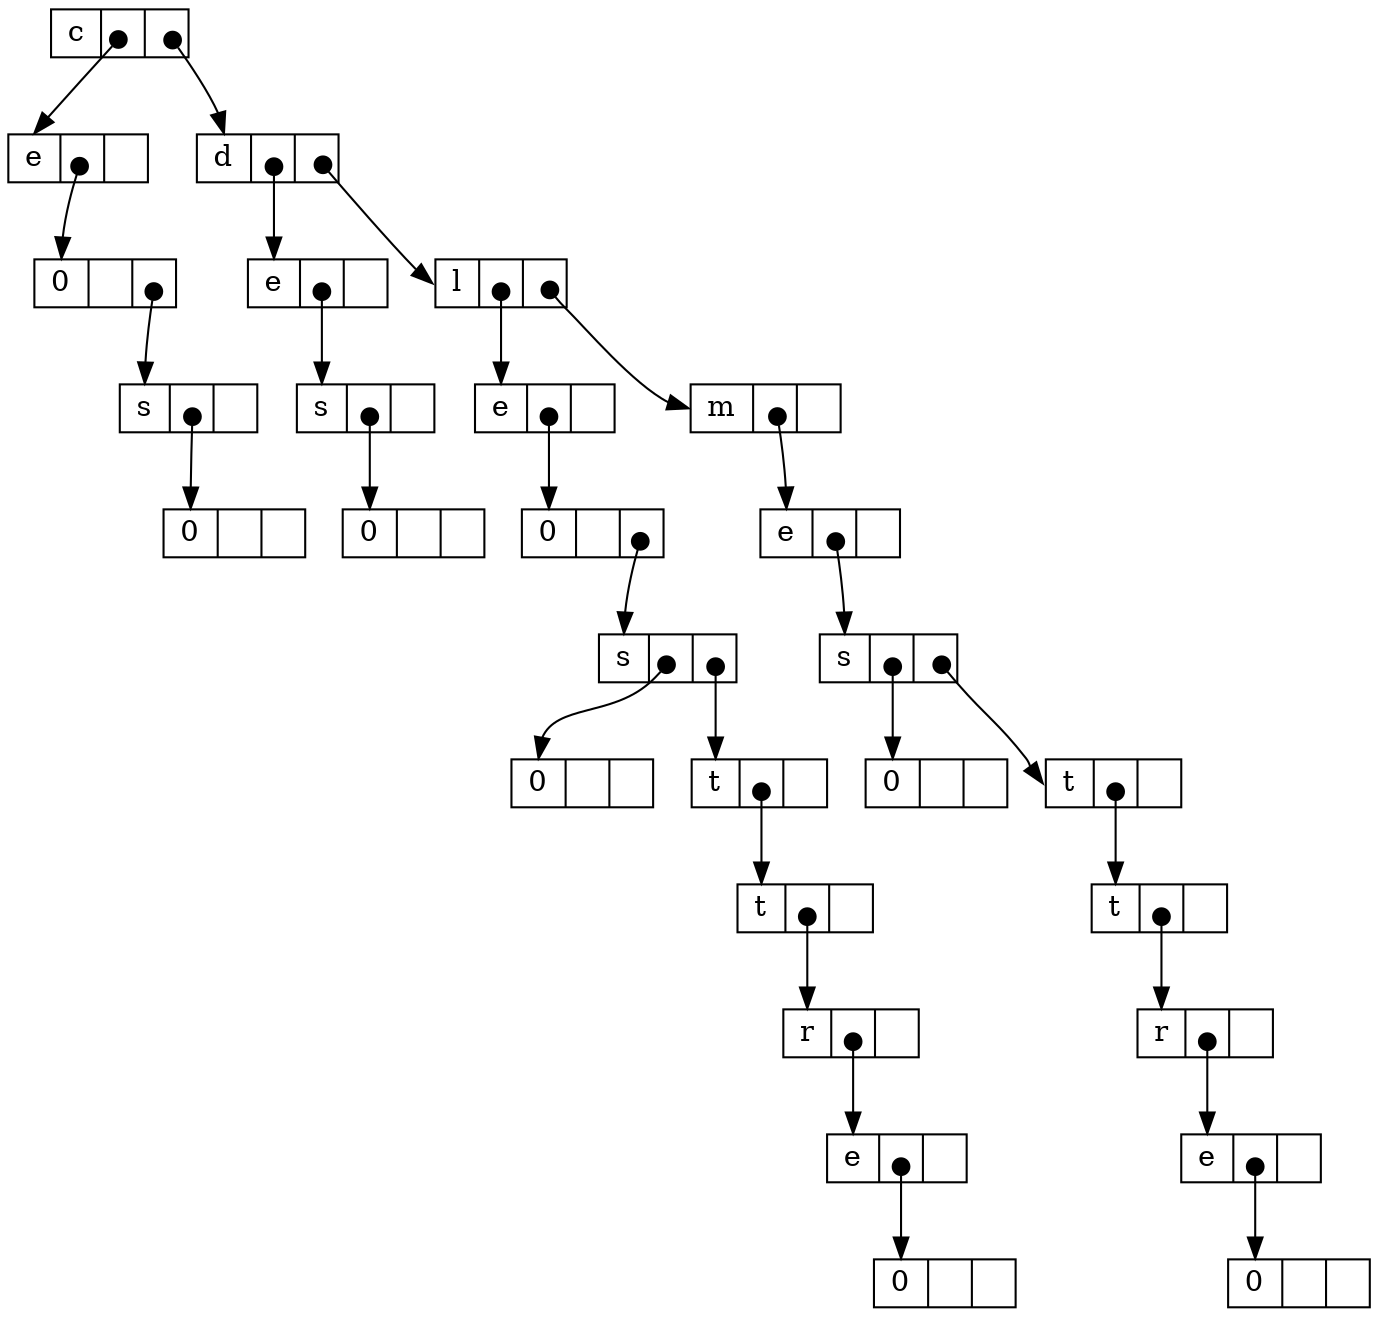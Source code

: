 digraph arbre {
node [shape=record, height=.1]
edge [tailclip=false, arrowtail=dot, dir=both];

n0x207a250 [label="<lettre> c | <gauche> | <droit>";]
n0x207a250:gauche:c -> n0x207a270:lettre;
n0x207a270 [label="<lettre> e | <gauche> | <droit>";]
n0x207a270:gauche:c -> n0x207a290:lettre;
n0x207a290 [label="<lettre> \0 | <gauche> | <droit>";]
n0x207a290:droit:c -> n0x207a2b0:lettre;
n0x207a2b0 [label="<lettre> s | <gauche> | <droit>";]
n0x207a2b0:gauche:c -> n0x207a2d0:lettre;
n0x207a2d0 [label="<lettre> \0 | <gauche> | <droit>";]
n0x207a250:droit:c -> n0x207a2f0:lettre;
n0x207a2f0 [label="<lettre> d | <gauche> | <droit>";]
n0x207a2f0:gauche:c -> n0x207a310:lettre;
n0x207a310 [label="<lettre> e | <gauche> | <droit>";]
n0x207a310:gauche:c -> n0x207a330:lettre;
n0x207a330 [label="<lettre> s | <gauche> | <droit>";]
n0x207a330:gauche:c -> n0x207a350:lettre;
n0x207a350 [label="<lettre> \0 | <gauche> | <droit>";]
n0x207a2f0:droit:c -> n0x207a370:lettre;
n0x207a370 [label="<lettre> l | <gauche> | <droit>";]
n0x207a370:gauche:c -> n0x207a390:lettre;
n0x207a390 [label="<lettre> e | <gauche> | <droit>";]
n0x207a390:gauche:c -> n0x207a3b0:lettre;
n0x207a3b0 [label="<lettre> \0 | <gauche> | <droit>";]
n0x207a3b0:droit:c -> n0x207a3d0:lettre;
n0x207a3d0 [label="<lettre> s | <gauche> | <droit>";]
n0x207a3d0:gauche:c -> n0x207a3f0:lettre;
n0x207a3f0 [label="<lettre> \0 | <gauche> | <droit>";]
n0x207a3d0:droit:c -> n0x207a410:lettre;
n0x207a410 [label="<lettre> t | <gauche> | <droit>";]
n0x207a410:gauche:c -> n0x207a430:lettre;
n0x207a430 [label="<lettre> t | <gauche> | <droit>";]
n0x207a430:gauche:c -> n0x207a450:lettre;
n0x207a450 [label="<lettre> r | <gauche> | <droit>";]
n0x207a450:gauche:c -> n0x207a470:lettre;
n0x207a470 [label="<lettre> e | <gauche> | <droit>";]
n0x207a470:gauche:c -> n0x207a490:lettre;
n0x207a490 [label="<lettre> \0 | <gauche> | <droit>";]
n0x207a370:droit:c -> n0x207a4b0:lettre;
n0x207a4b0 [label="<lettre> m | <gauche> | <droit>";]
n0x207a4b0:gauche:c -> n0x207a4d0:lettre;
n0x207a4d0 [label="<lettre> e | <gauche> | <droit>";]
n0x207a4d0:gauche:c -> n0x207a4f0:lettre;
n0x207a4f0 [label="<lettre> s | <gauche> | <droit>";]
n0x207a4f0:gauche:c -> n0x207a510:lettre;
n0x207a510 [label="<lettre> \0 | <gauche> | <droit>";]
n0x207a4f0:droit:c -> n0x207a530:lettre;
n0x207a530 [label="<lettre> t | <gauche> | <droit>";]
n0x207a530:gauche:c -> n0x207a550:lettre;
n0x207a550 [label="<lettre> t | <gauche> | <droit>";]
n0x207a550:gauche:c -> n0x207a570:lettre;
n0x207a570 [label="<lettre> r | <gauche> | <droit>";]
n0x207a570:gauche:c -> n0x207a590:lettre;
n0x207a590 [label="<lettre> e | <gauche> | <droit>";]
n0x207a590:gauche:c -> n0x207a5b0:lettre;
n0x207a5b0 [label="<lettre> \0 | <gauche> | <droit>";]

}
